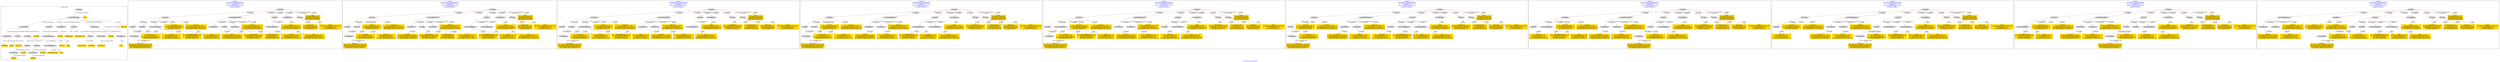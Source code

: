 digraph n0 {
fontcolor="blue"
remincross="true"
label="s23-s-national-portrait-gallery.json"
subgraph cluster_0 {
label="1-correct model"
n2[style="filled",color="white",fillcolor="lightgray",label="E12_Production1"];
n3[style="filled",color="white",fillcolor="lightgray",label="E21_Person1"];
n4[style="filled",color="white",fillcolor="lightgray",label="E52_Time-Span3"];
n5[style="filled",color="white",fillcolor="lightgray",label="E55_Type2"];
n6[style="filled",color="white",fillcolor="lightgray",label="E67_Birth1"];
n7[style="filled",color="white",fillcolor="lightgray",label="E69_Death1"];
n8[style="filled",color="white",fillcolor="lightgray",label="E82_Actor_Appellation1"];
n9[style="filled",color="white",fillcolor="lightgray",label="E21_Person2"];
n10[style="filled",color="white",fillcolor="lightgray",label="E82_Actor_Appellation2"];
n11[style="filled",color="white",fillcolor="lightgray",label="E22_Man-Made_Object1"];
n12[style="filled",color="white",fillcolor="lightgray",label="E54_Dimension1"];
n13[style="filled",color="white",fillcolor="lightgray",label="E55_Type3"];
n14[style="filled",color="white",fillcolor="lightgray",label="E8_Acquisition1"];
n15[style="filled",color="white",fillcolor="lightgray",label="E38_Image1"];
n16[style="filled",color="white",fillcolor="lightgray",label="E55_Type1"];
n17[style="filled",color="white",fillcolor="lightgray",label="E52_Time-Span1"];
n18[style="filled",color="white",fillcolor="lightgray",label="E52_Time-Span2"];
n19[style="filled",color="white",fillcolor="lightgray",label="E40_Legal_Body1"];
n20[style="filled",color="white",fillcolor="lightgray",label="E52_Time-Span4"];
n21[shape="plaintext",style="filled",fillcolor="gold",label="Object_URI"];
n22[shape="plaintext",style="filled",fillcolor="gold",label="Artist_URI"];
n23[shape="plaintext",style="filled",fillcolor="gold",label="Death_URI"];
n24[shape="plaintext",style="filled",fillcolor="gold",label="Classification_URI"];
n25[shape="plaintext",style="filled",fillcolor="gold",label="Subclassification"];
n26[shape="plaintext",style="filled",fillcolor="gold",label="values"];
n27[shape="plaintext",style="filled",fillcolor="gold",label="Artist_Appellation_URI"];
n28[shape="plaintext",style="filled",fillcolor="gold",label="Birth_URI"];
n29[shape="plaintext",style="filled",fillcolor="gold",label="Medium"];
n30[shape="plaintext",style="filled",fillcolor="gold",label="DateOfWork"];
n31[shape="plaintext",style="filled",fillcolor="gold",label="CreditLine"];
n32[shape="plaintext",style="filled",fillcolor="gold",label="Owner"];
n33[shape="plaintext",style="filled",fillcolor="gold",label="Dimension"];
n34[shape="plaintext",style="filled",fillcolor="gold",label="BornDate"];
n35[shape="plaintext",style="filled",fillcolor="gold",label="Artist"];
n36[shape="plaintext",style="filled",fillcolor="gold",label="Description"];
n37[shape="plaintext",style="filled",fillcolor="gold",label="Medium_URI"];
n38[shape="plaintext",style="filled",fillcolor="gold",label="Image"];
n39[shape="plaintext",style="filled",fillcolor="gold",label="AquisitionDate"];
n40[shape="plaintext",style="filled",fillcolor="gold",label="Subclassification_URI"];
n41[shape="plaintext",style="filled",fillcolor="gold",label="deathDate"];
n42[shape="plaintext",style="filled",fillcolor="gold",label="Classification"];
}
subgraph cluster_1 {
label="candidate 0\nlink coherence:0.03333333333333333\nnode coherence:0.06666666666666667\nconfidence:1.0\nmapping score:0.39477124183006534\ncost:1910.664305\n-precision:0.54-recall:0.37"
n44[style="filled",color="white",fillcolor="lightgray",label="E21_Person1"];
n45[style="filled",color="white",fillcolor="lightgray",label="E67_Birth1"];
n46[style="filled",color="white",fillcolor="lightgray",label="E69_Death1"];
n47[style="filled",color="white",fillcolor="lightgray",label="E82_Actor_Appellation1"];
n48[style="filled",color="white",fillcolor="lightgray",label="E22_Man-Made_Object1"];
n49[style="filled",color="white",fillcolor="lightgray",label="E54_Dimension1"];
n50[style="filled",color="white",fillcolor="lightgray",label="E55_Type1"];
n51[style="filled",color="white",fillcolor="lightgray",label="E8_Acquisition1"];
n52[style="filled",color="white",fillcolor="lightgray",label="E38_Image1"];
n53[style="filled",color="white",fillcolor="lightgray",label="E39_Actor1"];
n54[style="filled",color="white",fillcolor="lightgray",label="E40_Legal_Body1"];
n55[style="filled",color="white",fillcolor="lightgray",label="E52_Time-Span1"];
n56[style="filled",color="white",fillcolor="lightgray",label="E55_Type2"];
n57[style="filled",color="white",fillcolor="lightgray",label="E82_Actor_Appellation2"];
n58[shape="plaintext",style="filled",fillcolor="gold",label="Subclassification\n[E22_Man-Made_Object,classLink,0.417]\n[E8_Acquisition,P3_has_note,0.236]\n[E30_Right,P3_has_note,0.19]\n[E38_Image,classLink,0.157]"];
n59[shape="plaintext",style="filled",fillcolor="gold",label="Owner\n[E40_Legal_Body,label,0.462]\n[E8_Acquisition,P3_has_note,0.386]\n[E22_Man-Made_Object,P3_has_note,0.08]\n[E21_Person,P3_has_note,0.072]"];
n60[shape="plaintext",style="filled",fillcolor="gold",label="Artist_Appellation_URI\n[E82_Actor_Appellation,classLink,0.668]\n[E21_Person,classLink,0.24]\n[E67_Birth,classLink,0.047]\n[E69_Death,classLink,0.046]"];
n61[shape="plaintext",style="filled",fillcolor="gold",label="Classification_URI\n[E55_Type,classLink,0.593]\n[E55_Type,label,0.197]\n[E74_Group,classLink,0.108]\n[E57_Material,classLink,0.102]"];
n62[shape="plaintext",style="filled",fillcolor="gold",label="DateOfWork\n[E52_Time-Span,P82_at_some_time_within,0.443]\n[E52_Time-Span,P82a_begin_of_the_begin,0.312]\n[E52_Time-Span,P82b_end_of_the_end,0.172]\n[E33_Linguistic_Object,P3_has_note,0.073]"];
n63[shape="plaintext",style="filled",fillcolor="gold",label="values\n[E82_Actor_Appellation,label,0.494]\n[E35_Title,label,0.209]\n[E21_Person,P3_has_note,0.157]\n[E8_Acquisition,P3_has_note,0.14]"];
n64[shape="plaintext",style="filled",fillcolor="gold",label="Medium_URI\n[E55_Type,classLink,0.417]\n[E57_Material,classLink,0.414]\n[E74_Group,classLink,0.144]\n[E55_Type,label,0.025]"];
n65[shape="plaintext",style="filled",fillcolor="gold",label="Medium\n[E29_Design_or_Procedure,P3_has_note,0.331]\n[E57_Material,label,0.295]\n[E55_Type,label,0.277]\n[E57_Material,classLink,0.097]"];
n66[shape="plaintext",style="filled",fillcolor="gold",label="CreditLine\n[E8_Acquisition,P3_has_note,0.505]\n[E40_Legal_Body,label,0.248]\n[E30_Right,P3_has_note,0.132]\n[E22_Man-Made_Object,P3_has_note,0.116]"];
n67[shape="plaintext",style="filled",fillcolor="gold",label="Image\n[E38_Image,classLink,0.764]\n[E53_Place,classLink,0.096]\n[E8_Acquisition,classLink,0.08]\n[E78_Collection,classLink,0.06]"];
n68[shape="plaintext",style="filled",fillcolor="gold",label="Object_URI\n[E22_Man-Made_Object,classLink,0.736]\n[E8_Acquisition,classLink,0.234]\n[E22_Man-Made_Object,P3_has_note,0.017]\n[E73_Information_Object,P3_has_note,0.013]"];
n69[shape="plaintext",style="filled",fillcolor="gold",label="Artist\n[E82_Actor_Appellation,label,0.675]\n[E8_Acquisition,P3_has_note,0.118]\n[E22_Man-Made_Object,P3_has_note,0.104]\n[E73_Information_Object,P3_has_note,0.103]"];
n70[shape="plaintext",style="filled",fillcolor="gold",label="Artist_URI\n[E21_Person,classLink,0.289]\n[E82_Actor_Appellation,classLink,0.255]\n[E67_Birth,classLink,0.228]\n[E69_Death,classLink,0.227]"];
n71[shape="plaintext",style="filled",fillcolor="gold",label="Birth_URI\n[E67_Birth,classLink,0.576]\n[E21_Person,classLink,0.156]\n[E82_Actor_Appellation,classLink,0.139]\n[E69_Death,classLink,0.129]"];
n72[shape="plaintext",style="filled",fillcolor="gold",label="Description\n[E21_Person,P3_has_note,0.329]\n[E73_Information_Object,P3_has_note,0.231]\n[E22_Man-Made_Object,P3_has_note,0.22]\n[E33_Linguistic_Object,P3_has_note,0.219]"];
n73[shape="plaintext",style="filled",fillcolor="gold",label="Dimension\n[E54_Dimension,P3_has_note,0.806]\n[E22_Man-Made_Object,P3_has_note,0.069]\n[E34_Inscription,P3_has_note,0.065]\n[E73_Information_Object,P3_has_note,0.06]"];
n74[shape="plaintext",style="filled",fillcolor="gold",label="Death_URI\n[E69_Death,classLink,0.552]\n[E67_Birth,classLink,0.157]\n[E21_Person,classLink,0.155]\n[E82_Actor_Appellation,classLink,0.136]"];
}
subgraph cluster_2 {
label="candidate 1\nlink coherence:0.03333333333333333\nnode coherence:0.06666666666666667\nconfidence:1.0\nmapping score:0.39477124183006534\ncost:1910.664619\n-precision:0.46-recall:0.32"
n76[style="filled",color="white",fillcolor="lightgray",label="E21_Person1"];
n77[style="filled",color="white",fillcolor="lightgray",label="E67_Birth1"];
n78[style="filled",color="white",fillcolor="lightgray",label="E69_Death1"];
n79[style="filled",color="white",fillcolor="lightgray",label="E22_Man-Made_Object1"];
n80[style="filled",color="white",fillcolor="lightgray",label="E54_Dimension1"];
n81[style="filled",color="white",fillcolor="lightgray",label="E55_Type1"];
n82[style="filled",color="white",fillcolor="lightgray",label="E8_Acquisition1"];
n83[style="filled",color="white",fillcolor="lightgray",label="E38_Image1"];
n84[style="filled",color="white",fillcolor="lightgray",label="E39_Actor1"];
n85[style="filled",color="white",fillcolor="lightgray",label="E40_Legal_Body1"];
n86[style="filled",color="white",fillcolor="lightgray",label="E82_Actor_Appellation1"];
n87[style="filled",color="white",fillcolor="lightgray",label="E52_Time-Span1"];
n88[style="filled",color="white",fillcolor="lightgray",label="E55_Type2"];
n89[style="filled",color="white",fillcolor="lightgray",label="E82_Actor_Appellation2"];
n90[shape="plaintext",style="filled",fillcolor="gold",label="Subclassification\n[E22_Man-Made_Object,classLink,0.417]\n[E8_Acquisition,P3_has_note,0.236]\n[E30_Right,P3_has_note,0.19]\n[E38_Image,classLink,0.157]"];
n91[shape="plaintext",style="filled",fillcolor="gold",label="Owner\n[E40_Legal_Body,label,0.462]\n[E8_Acquisition,P3_has_note,0.386]\n[E22_Man-Made_Object,P3_has_note,0.08]\n[E21_Person,P3_has_note,0.072]"];
n92[shape="plaintext",style="filled",fillcolor="gold",label="Artist_Appellation_URI\n[E82_Actor_Appellation,classLink,0.668]\n[E21_Person,classLink,0.24]\n[E67_Birth,classLink,0.047]\n[E69_Death,classLink,0.046]"];
n93[shape="plaintext",style="filled",fillcolor="gold",label="Classification_URI\n[E55_Type,classLink,0.593]\n[E55_Type,label,0.197]\n[E74_Group,classLink,0.108]\n[E57_Material,classLink,0.102]"];
n94[shape="plaintext",style="filled",fillcolor="gold",label="DateOfWork\n[E52_Time-Span,P82_at_some_time_within,0.443]\n[E52_Time-Span,P82a_begin_of_the_begin,0.312]\n[E52_Time-Span,P82b_end_of_the_end,0.172]\n[E33_Linguistic_Object,P3_has_note,0.073]"];
n95[shape="plaintext",style="filled",fillcolor="gold",label="values\n[E82_Actor_Appellation,label,0.494]\n[E35_Title,label,0.209]\n[E21_Person,P3_has_note,0.157]\n[E8_Acquisition,P3_has_note,0.14]"];
n96[shape="plaintext",style="filled",fillcolor="gold",label="Medium_URI\n[E55_Type,classLink,0.417]\n[E57_Material,classLink,0.414]\n[E74_Group,classLink,0.144]\n[E55_Type,label,0.025]"];
n97[shape="plaintext",style="filled",fillcolor="gold",label="Medium\n[E29_Design_or_Procedure,P3_has_note,0.331]\n[E57_Material,label,0.295]\n[E55_Type,label,0.277]\n[E57_Material,classLink,0.097]"];
n98[shape="plaintext",style="filled",fillcolor="gold",label="CreditLine\n[E8_Acquisition,P3_has_note,0.505]\n[E40_Legal_Body,label,0.248]\n[E30_Right,P3_has_note,0.132]\n[E22_Man-Made_Object,P3_has_note,0.116]"];
n99[shape="plaintext",style="filled",fillcolor="gold",label="Image\n[E38_Image,classLink,0.764]\n[E53_Place,classLink,0.096]\n[E8_Acquisition,classLink,0.08]\n[E78_Collection,classLink,0.06]"];
n100[shape="plaintext",style="filled",fillcolor="gold",label="Object_URI\n[E22_Man-Made_Object,classLink,0.736]\n[E8_Acquisition,classLink,0.234]\n[E22_Man-Made_Object,P3_has_note,0.017]\n[E73_Information_Object,P3_has_note,0.013]"];
n101[shape="plaintext",style="filled",fillcolor="gold",label="Artist\n[E82_Actor_Appellation,label,0.675]\n[E8_Acquisition,P3_has_note,0.118]\n[E22_Man-Made_Object,P3_has_note,0.104]\n[E73_Information_Object,P3_has_note,0.103]"];
n102[shape="plaintext",style="filled",fillcolor="gold",label="Artist_URI\n[E21_Person,classLink,0.289]\n[E82_Actor_Appellation,classLink,0.255]\n[E67_Birth,classLink,0.228]\n[E69_Death,classLink,0.227]"];
n103[shape="plaintext",style="filled",fillcolor="gold",label="Birth_URI\n[E67_Birth,classLink,0.576]\n[E21_Person,classLink,0.156]\n[E82_Actor_Appellation,classLink,0.139]\n[E69_Death,classLink,0.129]"];
n104[shape="plaintext",style="filled",fillcolor="gold",label="Description\n[E21_Person,P3_has_note,0.329]\n[E73_Information_Object,P3_has_note,0.231]\n[E22_Man-Made_Object,P3_has_note,0.22]\n[E33_Linguistic_Object,P3_has_note,0.219]"];
n105[shape="plaintext",style="filled",fillcolor="gold",label="Dimension\n[E54_Dimension,P3_has_note,0.806]\n[E22_Man-Made_Object,P3_has_note,0.069]\n[E34_Inscription,P3_has_note,0.065]\n[E73_Information_Object,P3_has_note,0.06]"];
n106[shape="plaintext",style="filled",fillcolor="gold",label="Death_URI\n[E69_Death,classLink,0.552]\n[E67_Birth,classLink,0.157]\n[E21_Person,classLink,0.155]\n[E82_Actor_Appellation,classLink,0.136]"];
}
subgraph cluster_3 {
label="candidate 2\nlink coherence:0.03333333333333333\nnode coherence:0.06666666666666667\nconfidence:1.0\nmapping score:0.39477124183006534\ncost:1910.842524\n-precision:0.46-recall:0.32"
n108[style="filled",color="white",fillcolor="lightgray",label="E21_Person1"];
n109[style="filled",color="white",fillcolor="lightgray",label="E67_Birth1"];
n110[style="filled",color="white",fillcolor="lightgray",label="E69_Death1"];
n111[style="filled",color="white",fillcolor="lightgray",label="E82_Actor_Appellation1"];
n112[style="filled",color="white",fillcolor="lightgray",label="E22_Man-Made_Object1"];
n113[style="filled",color="white",fillcolor="lightgray",label="E54_Dimension1"];
n114[style="filled",color="white",fillcolor="lightgray",label="E8_Acquisition1"];
n115[style="filled",color="white",fillcolor="lightgray",label="E38_Image1"];
n116[style="filled",color="white",fillcolor="lightgray",label="E39_Actor1"];
n117[style="filled",color="white",fillcolor="lightgray",label="E40_Legal_Body1"];
n118[style="filled",color="white",fillcolor="lightgray",label="E55_Type1"];
n119[style="filled",color="white",fillcolor="lightgray",label="E52_Time-Span1"];
n120[style="filled",color="white",fillcolor="lightgray",label="E55_Type2"];
n121[style="filled",color="white",fillcolor="lightgray",label="E82_Actor_Appellation2"];
n122[shape="plaintext",style="filled",fillcolor="gold",label="Subclassification\n[E22_Man-Made_Object,classLink,0.417]\n[E8_Acquisition,P3_has_note,0.236]\n[E30_Right,P3_has_note,0.19]\n[E38_Image,classLink,0.157]"];
n123[shape="plaintext",style="filled",fillcolor="gold",label="Owner\n[E40_Legal_Body,label,0.462]\n[E8_Acquisition,P3_has_note,0.386]\n[E22_Man-Made_Object,P3_has_note,0.08]\n[E21_Person,P3_has_note,0.072]"];
n124[shape="plaintext",style="filled",fillcolor="gold",label="Artist_Appellation_URI\n[E82_Actor_Appellation,classLink,0.668]\n[E21_Person,classLink,0.24]\n[E67_Birth,classLink,0.047]\n[E69_Death,classLink,0.046]"];
n125[shape="plaintext",style="filled",fillcolor="gold",label="Classification_URI\n[E55_Type,classLink,0.593]\n[E55_Type,label,0.197]\n[E74_Group,classLink,0.108]\n[E57_Material,classLink,0.102]"];
n126[shape="plaintext",style="filled",fillcolor="gold",label="DateOfWork\n[E52_Time-Span,P82_at_some_time_within,0.443]\n[E52_Time-Span,P82a_begin_of_the_begin,0.312]\n[E52_Time-Span,P82b_end_of_the_end,0.172]\n[E33_Linguistic_Object,P3_has_note,0.073]"];
n127[shape="plaintext",style="filled",fillcolor="gold",label="values\n[E82_Actor_Appellation,label,0.494]\n[E35_Title,label,0.209]\n[E21_Person,P3_has_note,0.157]\n[E8_Acquisition,P3_has_note,0.14]"];
n128[shape="plaintext",style="filled",fillcolor="gold",label="Medium_URI\n[E55_Type,classLink,0.417]\n[E57_Material,classLink,0.414]\n[E74_Group,classLink,0.144]\n[E55_Type,label,0.025]"];
n129[shape="plaintext",style="filled",fillcolor="gold",label="Medium\n[E29_Design_or_Procedure,P3_has_note,0.331]\n[E57_Material,label,0.295]\n[E55_Type,label,0.277]\n[E57_Material,classLink,0.097]"];
n130[shape="plaintext",style="filled",fillcolor="gold",label="CreditLine\n[E8_Acquisition,P3_has_note,0.505]\n[E40_Legal_Body,label,0.248]\n[E30_Right,P3_has_note,0.132]\n[E22_Man-Made_Object,P3_has_note,0.116]"];
n131[shape="plaintext",style="filled",fillcolor="gold",label="Image\n[E38_Image,classLink,0.764]\n[E53_Place,classLink,0.096]\n[E8_Acquisition,classLink,0.08]\n[E78_Collection,classLink,0.06]"];
n132[shape="plaintext",style="filled",fillcolor="gold",label="Object_URI\n[E22_Man-Made_Object,classLink,0.736]\n[E8_Acquisition,classLink,0.234]\n[E22_Man-Made_Object,P3_has_note,0.017]\n[E73_Information_Object,P3_has_note,0.013]"];
n133[shape="plaintext",style="filled",fillcolor="gold",label="Artist\n[E82_Actor_Appellation,label,0.675]\n[E8_Acquisition,P3_has_note,0.118]\n[E22_Man-Made_Object,P3_has_note,0.104]\n[E73_Information_Object,P3_has_note,0.103]"];
n134[shape="plaintext",style="filled",fillcolor="gold",label="Artist_URI\n[E21_Person,classLink,0.289]\n[E82_Actor_Appellation,classLink,0.255]\n[E67_Birth,classLink,0.228]\n[E69_Death,classLink,0.227]"];
n135[shape="plaintext",style="filled",fillcolor="gold",label="Birth_URI\n[E67_Birth,classLink,0.576]\n[E21_Person,classLink,0.156]\n[E82_Actor_Appellation,classLink,0.139]\n[E69_Death,classLink,0.129]"];
n136[shape="plaintext",style="filled",fillcolor="gold",label="Description\n[E21_Person,P3_has_note,0.329]\n[E73_Information_Object,P3_has_note,0.231]\n[E22_Man-Made_Object,P3_has_note,0.22]\n[E33_Linguistic_Object,P3_has_note,0.219]"];
n137[shape="plaintext",style="filled",fillcolor="gold",label="Dimension\n[E54_Dimension,P3_has_note,0.806]\n[E22_Man-Made_Object,P3_has_note,0.069]\n[E34_Inscription,P3_has_note,0.065]\n[E73_Information_Object,P3_has_note,0.06]"];
n138[shape="plaintext",style="filled",fillcolor="gold",label="Death_URI\n[E69_Death,classLink,0.552]\n[E67_Birth,classLink,0.157]\n[E21_Person,classLink,0.155]\n[E82_Actor_Appellation,classLink,0.136]"];
}
subgraph cluster_4 {
label="candidate 3\nlink coherence:0.03333333333333333\nnode coherence:0.06666666666666667\nconfidence:1.0\nmapping score:0.39477124183006534\ncost:1910.842838\n-precision:0.38-recall:0.26"
n140[style="filled",color="white",fillcolor="lightgray",label="E21_Person1"];
n141[style="filled",color="white",fillcolor="lightgray",label="E67_Birth1"];
n142[style="filled",color="white",fillcolor="lightgray",label="E69_Death1"];
n143[style="filled",color="white",fillcolor="lightgray",label="E22_Man-Made_Object1"];
n144[style="filled",color="white",fillcolor="lightgray",label="E54_Dimension1"];
n145[style="filled",color="white",fillcolor="lightgray",label="E8_Acquisition1"];
n146[style="filled",color="white",fillcolor="lightgray",label="E38_Image1"];
n147[style="filled",color="white",fillcolor="lightgray",label="E39_Actor1"];
n148[style="filled",color="white",fillcolor="lightgray",label="E40_Legal_Body1"];
n149[style="filled",color="white",fillcolor="lightgray",label="E55_Type1"];
n150[style="filled",color="white",fillcolor="lightgray",label="E82_Actor_Appellation1"];
n151[style="filled",color="white",fillcolor="lightgray",label="E52_Time-Span1"];
n152[style="filled",color="white",fillcolor="lightgray",label="E55_Type2"];
n153[style="filled",color="white",fillcolor="lightgray",label="E82_Actor_Appellation2"];
n154[shape="plaintext",style="filled",fillcolor="gold",label="Subclassification\n[E22_Man-Made_Object,classLink,0.417]\n[E8_Acquisition,P3_has_note,0.236]\n[E30_Right,P3_has_note,0.19]\n[E38_Image,classLink,0.157]"];
n155[shape="plaintext",style="filled",fillcolor="gold",label="Owner\n[E40_Legal_Body,label,0.462]\n[E8_Acquisition,P3_has_note,0.386]\n[E22_Man-Made_Object,P3_has_note,0.08]\n[E21_Person,P3_has_note,0.072]"];
n156[shape="plaintext",style="filled",fillcolor="gold",label="Artist_Appellation_URI\n[E82_Actor_Appellation,classLink,0.668]\n[E21_Person,classLink,0.24]\n[E67_Birth,classLink,0.047]\n[E69_Death,classLink,0.046]"];
n157[shape="plaintext",style="filled",fillcolor="gold",label="Classification_URI\n[E55_Type,classLink,0.593]\n[E55_Type,label,0.197]\n[E74_Group,classLink,0.108]\n[E57_Material,classLink,0.102]"];
n158[shape="plaintext",style="filled",fillcolor="gold",label="DateOfWork\n[E52_Time-Span,P82_at_some_time_within,0.443]\n[E52_Time-Span,P82a_begin_of_the_begin,0.312]\n[E52_Time-Span,P82b_end_of_the_end,0.172]\n[E33_Linguistic_Object,P3_has_note,0.073]"];
n159[shape="plaintext",style="filled",fillcolor="gold",label="values\n[E82_Actor_Appellation,label,0.494]\n[E35_Title,label,0.209]\n[E21_Person,P3_has_note,0.157]\n[E8_Acquisition,P3_has_note,0.14]"];
n160[shape="plaintext",style="filled",fillcolor="gold",label="Medium_URI\n[E55_Type,classLink,0.417]\n[E57_Material,classLink,0.414]\n[E74_Group,classLink,0.144]\n[E55_Type,label,0.025]"];
n161[shape="plaintext",style="filled",fillcolor="gold",label="Medium\n[E29_Design_or_Procedure,P3_has_note,0.331]\n[E57_Material,label,0.295]\n[E55_Type,label,0.277]\n[E57_Material,classLink,0.097]"];
n162[shape="plaintext",style="filled",fillcolor="gold",label="CreditLine\n[E8_Acquisition,P3_has_note,0.505]\n[E40_Legal_Body,label,0.248]\n[E30_Right,P3_has_note,0.132]\n[E22_Man-Made_Object,P3_has_note,0.116]"];
n163[shape="plaintext",style="filled",fillcolor="gold",label="Image\n[E38_Image,classLink,0.764]\n[E53_Place,classLink,0.096]\n[E8_Acquisition,classLink,0.08]\n[E78_Collection,classLink,0.06]"];
n164[shape="plaintext",style="filled",fillcolor="gold",label="Object_URI\n[E22_Man-Made_Object,classLink,0.736]\n[E8_Acquisition,classLink,0.234]\n[E22_Man-Made_Object,P3_has_note,0.017]\n[E73_Information_Object,P3_has_note,0.013]"];
n165[shape="plaintext",style="filled",fillcolor="gold",label="Artist\n[E82_Actor_Appellation,label,0.675]\n[E8_Acquisition,P3_has_note,0.118]\n[E22_Man-Made_Object,P3_has_note,0.104]\n[E73_Information_Object,P3_has_note,0.103]"];
n166[shape="plaintext",style="filled",fillcolor="gold",label="Artist_URI\n[E21_Person,classLink,0.289]\n[E82_Actor_Appellation,classLink,0.255]\n[E67_Birth,classLink,0.228]\n[E69_Death,classLink,0.227]"];
n167[shape="plaintext",style="filled",fillcolor="gold",label="Birth_URI\n[E67_Birth,classLink,0.576]\n[E21_Person,classLink,0.156]\n[E82_Actor_Appellation,classLink,0.139]\n[E69_Death,classLink,0.129]"];
n168[shape="plaintext",style="filled",fillcolor="gold",label="Description\n[E21_Person,P3_has_note,0.329]\n[E73_Information_Object,P3_has_note,0.231]\n[E22_Man-Made_Object,P3_has_note,0.22]\n[E33_Linguistic_Object,P3_has_note,0.219]"];
n169[shape="plaintext",style="filled",fillcolor="gold",label="Dimension\n[E54_Dimension,P3_has_note,0.806]\n[E22_Man-Made_Object,P3_has_note,0.069]\n[E34_Inscription,P3_has_note,0.065]\n[E73_Information_Object,P3_has_note,0.06]"];
n170[shape="plaintext",style="filled",fillcolor="gold",label="Death_URI\n[E69_Death,classLink,0.552]\n[E67_Birth,classLink,0.157]\n[E21_Person,classLink,0.155]\n[E82_Actor_Appellation,classLink,0.136]"];
}
subgraph cluster_5 {
label="candidate 4\nlink coherence:0.03333333333333333\nnode coherence:0.06666666666666667\nconfidence:1.0\nmapping score:0.39477124183006534\ncost:1910.84292\n-precision:0.38-recall:0.26"
n172[style="filled",color="white",fillcolor="lightgray",label="E21_Person1"];
n173[style="filled",color="white",fillcolor="lightgray",label="E67_Birth1"];
n174[style="filled",color="white",fillcolor="lightgray",label="E82_Actor_Appellation1"];
n175[style="filled",color="white",fillcolor="lightgray",label="E22_Man-Made_Object1"];
n176[style="filled",color="white",fillcolor="lightgray",label="E54_Dimension1"];
n177[style="filled",color="white",fillcolor="lightgray",label="E8_Acquisition1"];
n178[style="filled",color="white",fillcolor="lightgray",label="E38_Image1"];
n179[style="filled",color="white",fillcolor="lightgray",label="E39_Actor1"];
n180[style="filled",color="white",fillcolor="lightgray",label="E40_Legal_Body1"];
n181[style="filled",color="white",fillcolor="lightgray",label="E55_Type1"];
n182[style="filled",color="white",fillcolor="lightgray",label="E69_Death1"];
n183[style="filled",color="white",fillcolor="lightgray",label="E52_Time-Span1"];
n184[style="filled",color="white",fillcolor="lightgray",label="E55_Type2"];
n185[style="filled",color="white",fillcolor="lightgray",label="E82_Actor_Appellation2"];
n186[shape="plaintext",style="filled",fillcolor="gold",label="Subclassification\n[E22_Man-Made_Object,classLink,0.417]\n[E8_Acquisition,P3_has_note,0.236]\n[E30_Right,P3_has_note,0.19]\n[E38_Image,classLink,0.157]"];
n187[shape="plaintext",style="filled",fillcolor="gold",label="Owner\n[E40_Legal_Body,label,0.462]\n[E8_Acquisition,P3_has_note,0.386]\n[E22_Man-Made_Object,P3_has_note,0.08]\n[E21_Person,P3_has_note,0.072]"];
n188[shape="plaintext",style="filled",fillcolor="gold",label="Artist_Appellation_URI\n[E82_Actor_Appellation,classLink,0.668]\n[E21_Person,classLink,0.24]\n[E67_Birth,classLink,0.047]\n[E69_Death,classLink,0.046]"];
n189[shape="plaintext",style="filled",fillcolor="gold",label="Classification_URI\n[E55_Type,classLink,0.593]\n[E55_Type,label,0.197]\n[E74_Group,classLink,0.108]\n[E57_Material,classLink,0.102]"];
n190[shape="plaintext",style="filled",fillcolor="gold",label="DateOfWork\n[E52_Time-Span,P82_at_some_time_within,0.443]\n[E52_Time-Span,P82a_begin_of_the_begin,0.312]\n[E52_Time-Span,P82b_end_of_the_end,0.172]\n[E33_Linguistic_Object,P3_has_note,0.073]"];
n191[shape="plaintext",style="filled",fillcolor="gold",label="values\n[E82_Actor_Appellation,label,0.494]\n[E35_Title,label,0.209]\n[E21_Person,P3_has_note,0.157]\n[E8_Acquisition,P3_has_note,0.14]"];
n192[shape="plaintext",style="filled",fillcolor="gold",label="Medium_URI\n[E55_Type,classLink,0.417]\n[E57_Material,classLink,0.414]\n[E74_Group,classLink,0.144]\n[E55_Type,label,0.025]"];
n193[shape="plaintext",style="filled",fillcolor="gold",label="Medium\n[E29_Design_or_Procedure,P3_has_note,0.331]\n[E57_Material,label,0.295]\n[E55_Type,label,0.277]\n[E57_Material,classLink,0.097]"];
n194[shape="plaintext",style="filled",fillcolor="gold",label="CreditLine\n[E8_Acquisition,P3_has_note,0.505]\n[E40_Legal_Body,label,0.248]\n[E30_Right,P3_has_note,0.132]\n[E22_Man-Made_Object,P3_has_note,0.116]"];
n195[shape="plaintext",style="filled",fillcolor="gold",label="Image\n[E38_Image,classLink,0.764]\n[E53_Place,classLink,0.096]\n[E8_Acquisition,classLink,0.08]\n[E78_Collection,classLink,0.06]"];
n196[shape="plaintext",style="filled",fillcolor="gold",label="Object_URI\n[E22_Man-Made_Object,classLink,0.736]\n[E8_Acquisition,classLink,0.234]\n[E22_Man-Made_Object,P3_has_note,0.017]\n[E73_Information_Object,P3_has_note,0.013]"];
n197[shape="plaintext",style="filled",fillcolor="gold",label="Artist\n[E82_Actor_Appellation,label,0.675]\n[E8_Acquisition,P3_has_note,0.118]\n[E22_Man-Made_Object,P3_has_note,0.104]\n[E73_Information_Object,P3_has_note,0.103]"];
n198[shape="plaintext",style="filled",fillcolor="gold",label="Artist_URI\n[E21_Person,classLink,0.289]\n[E82_Actor_Appellation,classLink,0.255]\n[E67_Birth,classLink,0.228]\n[E69_Death,classLink,0.227]"];
n199[shape="plaintext",style="filled",fillcolor="gold",label="Birth_URI\n[E67_Birth,classLink,0.576]\n[E21_Person,classLink,0.156]\n[E82_Actor_Appellation,classLink,0.139]\n[E69_Death,classLink,0.129]"];
n200[shape="plaintext",style="filled",fillcolor="gold",label="Description\n[E21_Person,P3_has_note,0.329]\n[E73_Information_Object,P3_has_note,0.231]\n[E22_Man-Made_Object,P3_has_note,0.22]\n[E33_Linguistic_Object,P3_has_note,0.219]"];
n201[shape="plaintext",style="filled",fillcolor="gold",label="Dimension\n[E54_Dimension,P3_has_note,0.806]\n[E22_Man-Made_Object,P3_has_note,0.069]\n[E34_Inscription,P3_has_note,0.065]\n[E73_Information_Object,P3_has_note,0.06]"];
n202[shape="plaintext",style="filled",fillcolor="gold",label="Death_URI\n[E69_Death,classLink,0.552]\n[E67_Birth,classLink,0.157]\n[E21_Person,classLink,0.155]\n[E82_Actor_Appellation,classLink,0.136]"];
}
subgraph cluster_6 {
label="candidate 5\nlink coherence:0.03333333333333333\nnode coherence:0.06666666666666667\nconfidence:1.0\nmapping score:0.39477124183006534\ncost:1910.843234\n-precision:0.31-recall:0.21"
n204[style="filled",color="white",fillcolor="lightgray",label="E21_Person1"];
n205[style="filled",color="white",fillcolor="lightgray",label="E67_Birth1"];
n206[style="filled",color="white",fillcolor="lightgray",label="E22_Man-Made_Object1"];
n207[style="filled",color="white",fillcolor="lightgray",label="E54_Dimension1"];
n208[style="filled",color="white",fillcolor="lightgray",label="E8_Acquisition1"];
n209[style="filled",color="white",fillcolor="lightgray",label="E38_Image1"];
n210[style="filled",color="white",fillcolor="lightgray",label="E39_Actor1"];
n211[style="filled",color="white",fillcolor="lightgray",label="E40_Legal_Body1"];
n212[style="filled",color="white",fillcolor="lightgray",label="E55_Type1"];
n213[style="filled",color="white",fillcolor="lightgray",label="E69_Death1"];
n214[style="filled",color="white",fillcolor="lightgray",label="E82_Actor_Appellation1"];
n215[style="filled",color="white",fillcolor="lightgray",label="E52_Time-Span1"];
n216[style="filled",color="white",fillcolor="lightgray",label="E55_Type2"];
n217[style="filled",color="white",fillcolor="lightgray",label="E82_Actor_Appellation2"];
n218[shape="plaintext",style="filled",fillcolor="gold",label="Subclassification\n[E22_Man-Made_Object,classLink,0.417]\n[E8_Acquisition,P3_has_note,0.236]\n[E30_Right,P3_has_note,0.19]\n[E38_Image,classLink,0.157]"];
n219[shape="plaintext",style="filled",fillcolor="gold",label="Owner\n[E40_Legal_Body,label,0.462]\n[E8_Acquisition,P3_has_note,0.386]\n[E22_Man-Made_Object,P3_has_note,0.08]\n[E21_Person,P3_has_note,0.072]"];
n220[shape="plaintext",style="filled",fillcolor="gold",label="Artist_Appellation_URI\n[E82_Actor_Appellation,classLink,0.668]\n[E21_Person,classLink,0.24]\n[E67_Birth,classLink,0.047]\n[E69_Death,classLink,0.046]"];
n221[shape="plaintext",style="filled",fillcolor="gold",label="Classification_URI\n[E55_Type,classLink,0.593]\n[E55_Type,label,0.197]\n[E74_Group,classLink,0.108]\n[E57_Material,classLink,0.102]"];
n222[shape="plaintext",style="filled",fillcolor="gold",label="DateOfWork\n[E52_Time-Span,P82_at_some_time_within,0.443]\n[E52_Time-Span,P82a_begin_of_the_begin,0.312]\n[E52_Time-Span,P82b_end_of_the_end,0.172]\n[E33_Linguistic_Object,P3_has_note,0.073]"];
n223[shape="plaintext",style="filled",fillcolor="gold",label="values\n[E82_Actor_Appellation,label,0.494]\n[E35_Title,label,0.209]\n[E21_Person,P3_has_note,0.157]\n[E8_Acquisition,P3_has_note,0.14]"];
n224[shape="plaintext",style="filled",fillcolor="gold",label="Medium_URI\n[E55_Type,classLink,0.417]\n[E57_Material,classLink,0.414]\n[E74_Group,classLink,0.144]\n[E55_Type,label,0.025]"];
n225[shape="plaintext",style="filled",fillcolor="gold",label="Medium\n[E29_Design_or_Procedure,P3_has_note,0.331]\n[E57_Material,label,0.295]\n[E55_Type,label,0.277]\n[E57_Material,classLink,0.097]"];
n226[shape="plaintext",style="filled",fillcolor="gold",label="CreditLine\n[E8_Acquisition,P3_has_note,0.505]\n[E40_Legal_Body,label,0.248]\n[E30_Right,P3_has_note,0.132]\n[E22_Man-Made_Object,P3_has_note,0.116]"];
n227[shape="plaintext",style="filled",fillcolor="gold",label="Image\n[E38_Image,classLink,0.764]\n[E53_Place,classLink,0.096]\n[E8_Acquisition,classLink,0.08]\n[E78_Collection,classLink,0.06]"];
n228[shape="plaintext",style="filled",fillcolor="gold",label="Object_URI\n[E22_Man-Made_Object,classLink,0.736]\n[E8_Acquisition,classLink,0.234]\n[E22_Man-Made_Object,P3_has_note,0.017]\n[E73_Information_Object,P3_has_note,0.013]"];
n229[shape="plaintext",style="filled",fillcolor="gold",label="Artist\n[E82_Actor_Appellation,label,0.675]\n[E8_Acquisition,P3_has_note,0.118]\n[E22_Man-Made_Object,P3_has_note,0.104]\n[E73_Information_Object,P3_has_note,0.103]"];
n230[shape="plaintext",style="filled",fillcolor="gold",label="Artist_URI\n[E21_Person,classLink,0.289]\n[E82_Actor_Appellation,classLink,0.255]\n[E67_Birth,classLink,0.228]\n[E69_Death,classLink,0.227]"];
n231[shape="plaintext",style="filled",fillcolor="gold",label="Birth_URI\n[E67_Birth,classLink,0.576]\n[E21_Person,classLink,0.156]\n[E82_Actor_Appellation,classLink,0.139]\n[E69_Death,classLink,0.129]"];
n232[shape="plaintext",style="filled",fillcolor="gold",label="Description\n[E21_Person,P3_has_note,0.329]\n[E73_Information_Object,P3_has_note,0.231]\n[E22_Man-Made_Object,P3_has_note,0.22]\n[E33_Linguistic_Object,P3_has_note,0.219]"];
n233[shape="plaintext",style="filled",fillcolor="gold",label="Dimension\n[E54_Dimension,P3_has_note,0.806]\n[E22_Man-Made_Object,P3_has_note,0.069]\n[E34_Inscription,P3_has_note,0.065]\n[E73_Information_Object,P3_has_note,0.06]"];
n234[shape="plaintext",style="filled",fillcolor="gold",label="Death_URI\n[E69_Death,classLink,0.552]\n[E67_Birth,classLink,0.157]\n[E21_Person,classLink,0.155]\n[E82_Actor_Appellation,classLink,0.136]"];
}
subgraph cluster_7 {
label="candidate 6\nlink coherence:0.03333333333333333\nnode coherence:0.06666666666666667\nconfidence:1.0\nmapping score:0.39477124183006534\ncost:1910.844626\n-precision:0.38-recall:0.26"
n236[style="filled",color="white",fillcolor="lightgray",label="E21_Person1"];
n237[style="filled",color="white",fillcolor="lightgray",label="E69_Death1"];
n238[style="filled",color="white",fillcolor="lightgray",label="E82_Actor_Appellation1"];
n239[style="filled",color="white",fillcolor="lightgray",label="E22_Man-Made_Object1"];
n240[style="filled",color="white",fillcolor="lightgray",label="E54_Dimension1"];
n241[style="filled",color="white",fillcolor="lightgray",label="E8_Acquisition1"];
n242[style="filled",color="white",fillcolor="lightgray",label="E38_Image1"];
n243[style="filled",color="white",fillcolor="lightgray",label="E39_Actor1"];
n244[style="filled",color="white",fillcolor="lightgray",label="E40_Legal_Body1"];
n245[style="filled",color="white",fillcolor="lightgray",label="E55_Type1"];
n246[style="filled",color="white",fillcolor="lightgray",label="E67_Birth1"];
n247[style="filled",color="white",fillcolor="lightgray",label="E52_Time-Span1"];
n248[style="filled",color="white",fillcolor="lightgray",label="E55_Type2"];
n249[style="filled",color="white",fillcolor="lightgray",label="E82_Actor_Appellation2"];
n250[shape="plaintext",style="filled",fillcolor="gold",label="Subclassification\n[E22_Man-Made_Object,classLink,0.417]\n[E8_Acquisition,P3_has_note,0.236]\n[E30_Right,P3_has_note,0.19]\n[E38_Image,classLink,0.157]"];
n251[shape="plaintext",style="filled",fillcolor="gold",label="Owner\n[E40_Legal_Body,label,0.462]\n[E8_Acquisition,P3_has_note,0.386]\n[E22_Man-Made_Object,P3_has_note,0.08]\n[E21_Person,P3_has_note,0.072]"];
n252[shape="plaintext",style="filled",fillcolor="gold",label="Artist_Appellation_URI\n[E82_Actor_Appellation,classLink,0.668]\n[E21_Person,classLink,0.24]\n[E67_Birth,classLink,0.047]\n[E69_Death,classLink,0.046]"];
n253[shape="plaintext",style="filled",fillcolor="gold",label="Classification_URI\n[E55_Type,classLink,0.593]\n[E55_Type,label,0.197]\n[E74_Group,classLink,0.108]\n[E57_Material,classLink,0.102]"];
n254[shape="plaintext",style="filled",fillcolor="gold",label="DateOfWork\n[E52_Time-Span,P82_at_some_time_within,0.443]\n[E52_Time-Span,P82a_begin_of_the_begin,0.312]\n[E52_Time-Span,P82b_end_of_the_end,0.172]\n[E33_Linguistic_Object,P3_has_note,0.073]"];
n255[shape="plaintext",style="filled",fillcolor="gold",label="values\n[E82_Actor_Appellation,label,0.494]\n[E35_Title,label,0.209]\n[E21_Person,P3_has_note,0.157]\n[E8_Acquisition,P3_has_note,0.14]"];
n256[shape="plaintext",style="filled",fillcolor="gold",label="Medium_URI\n[E55_Type,classLink,0.417]\n[E57_Material,classLink,0.414]\n[E74_Group,classLink,0.144]\n[E55_Type,label,0.025]"];
n257[shape="plaintext",style="filled",fillcolor="gold",label="Medium\n[E29_Design_or_Procedure,P3_has_note,0.331]\n[E57_Material,label,0.295]\n[E55_Type,label,0.277]\n[E57_Material,classLink,0.097]"];
n258[shape="plaintext",style="filled",fillcolor="gold",label="CreditLine\n[E8_Acquisition,P3_has_note,0.505]\n[E40_Legal_Body,label,0.248]\n[E30_Right,P3_has_note,0.132]\n[E22_Man-Made_Object,P3_has_note,0.116]"];
n259[shape="plaintext",style="filled",fillcolor="gold",label="Image\n[E38_Image,classLink,0.764]\n[E53_Place,classLink,0.096]\n[E8_Acquisition,classLink,0.08]\n[E78_Collection,classLink,0.06]"];
n260[shape="plaintext",style="filled",fillcolor="gold",label="Object_URI\n[E22_Man-Made_Object,classLink,0.736]\n[E8_Acquisition,classLink,0.234]\n[E22_Man-Made_Object,P3_has_note,0.017]\n[E73_Information_Object,P3_has_note,0.013]"];
n261[shape="plaintext",style="filled",fillcolor="gold",label="Artist\n[E82_Actor_Appellation,label,0.675]\n[E8_Acquisition,P3_has_note,0.118]\n[E22_Man-Made_Object,P3_has_note,0.104]\n[E73_Information_Object,P3_has_note,0.103]"];
n262[shape="plaintext",style="filled",fillcolor="gold",label="Artist_URI\n[E21_Person,classLink,0.289]\n[E82_Actor_Appellation,classLink,0.255]\n[E67_Birth,classLink,0.228]\n[E69_Death,classLink,0.227]"];
n263[shape="plaintext",style="filled",fillcolor="gold",label="Birth_URI\n[E67_Birth,classLink,0.576]\n[E21_Person,classLink,0.156]\n[E82_Actor_Appellation,classLink,0.139]\n[E69_Death,classLink,0.129]"];
n264[shape="plaintext",style="filled",fillcolor="gold",label="Description\n[E21_Person,P3_has_note,0.329]\n[E73_Information_Object,P3_has_note,0.231]\n[E22_Man-Made_Object,P3_has_note,0.22]\n[E33_Linguistic_Object,P3_has_note,0.219]"];
n265[shape="plaintext",style="filled",fillcolor="gold",label="Dimension\n[E54_Dimension,P3_has_note,0.806]\n[E22_Man-Made_Object,P3_has_note,0.069]\n[E34_Inscription,P3_has_note,0.065]\n[E73_Information_Object,P3_has_note,0.06]"];
n266[shape="plaintext",style="filled",fillcolor="gold",label="Death_URI\n[E69_Death,classLink,0.552]\n[E67_Birth,classLink,0.157]\n[E21_Person,classLink,0.155]\n[E82_Actor_Appellation,classLink,0.136]"];
}
subgraph cluster_8 {
label="candidate 7\nlink coherence:0.03333333333333333\nnode coherence:0.06666666666666667\nconfidence:1.0\nmapping score:0.39477124183006534\ncost:1910.84494\n-precision:0.31-recall:0.21"
n268[style="filled",color="white",fillcolor="lightgray",label="E21_Person1"];
n269[style="filled",color="white",fillcolor="lightgray",label="E69_Death1"];
n270[style="filled",color="white",fillcolor="lightgray",label="E22_Man-Made_Object1"];
n271[style="filled",color="white",fillcolor="lightgray",label="E54_Dimension1"];
n272[style="filled",color="white",fillcolor="lightgray",label="E8_Acquisition1"];
n273[style="filled",color="white",fillcolor="lightgray",label="E38_Image1"];
n274[style="filled",color="white",fillcolor="lightgray",label="E39_Actor1"];
n275[style="filled",color="white",fillcolor="lightgray",label="E40_Legal_Body1"];
n276[style="filled",color="white",fillcolor="lightgray",label="E55_Type1"];
n277[style="filled",color="white",fillcolor="lightgray",label="E67_Birth1"];
n278[style="filled",color="white",fillcolor="lightgray",label="E82_Actor_Appellation1"];
n279[style="filled",color="white",fillcolor="lightgray",label="E52_Time-Span1"];
n280[style="filled",color="white",fillcolor="lightgray",label="E55_Type2"];
n281[style="filled",color="white",fillcolor="lightgray",label="E82_Actor_Appellation2"];
n282[shape="plaintext",style="filled",fillcolor="gold",label="Subclassification\n[E22_Man-Made_Object,classLink,0.417]\n[E8_Acquisition,P3_has_note,0.236]\n[E30_Right,P3_has_note,0.19]\n[E38_Image,classLink,0.157]"];
n283[shape="plaintext",style="filled",fillcolor="gold",label="Owner\n[E40_Legal_Body,label,0.462]\n[E8_Acquisition,P3_has_note,0.386]\n[E22_Man-Made_Object,P3_has_note,0.08]\n[E21_Person,P3_has_note,0.072]"];
n284[shape="plaintext",style="filled",fillcolor="gold",label="Artist_Appellation_URI\n[E82_Actor_Appellation,classLink,0.668]\n[E21_Person,classLink,0.24]\n[E67_Birth,classLink,0.047]\n[E69_Death,classLink,0.046]"];
n285[shape="plaintext",style="filled",fillcolor="gold",label="Classification_URI\n[E55_Type,classLink,0.593]\n[E55_Type,label,0.197]\n[E74_Group,classLink,0.108]\n[E57_Material,classLink,0.102]"];
n286[shape="plaintext",style="filled",fillcolor="gold",label="DateOfWork\n[E52_Time-Span,P82_at_some_time_within,0.443]\n[E52_Time-Span,P82a_begin_of_the_begin,0.312]\n[E52_Time-Span,P82b_end_of_the_end,0.172]\n[E33_Linguistic_Object,P3_has_note,0.073]"];
n287[shape="plaintext",style="filled",fillcolor="gold",label="values\n[E82_Actor_Appellation,label,0.494]\n[E35_Title,label,0.209]\n[E21_Person,P3_has_note,0.157]\n[E8_Acquisition,P3_has_note,0.14]"];
n288[shape="plaintext",style="filled",fillcolor="gold",label="Medium_URI\n[E55_Type,classLink,0.417]\n[E57_Material,classLink,0.414]\n[E74_Group,classLink,0.144]\n[E55_Type,label,0.025]"];
n289[shape="plaintext",style="filled",fillcolor="gold",label="Medium\n[E29_Design_or_Procedure,P3_has_note,0.331]\n[E57_Material,label,0.295]\n[E55_Type,label,0.277]\n[E57_Material,classLink,0.097]"];
n290[shape="plaintext",style="filled",fillcolor="gold",label="CreditLine\n[E8_Acquisition,P3_has_note,0.505]\n[E40_Legal_Body,label,0.248]\n[E30_Right,P3_has_note,0.132]\n[E22_Man-Made_Object,P3_has_note,0.116]"];
n291[shape="plaintext",style="filled",fillcolor="gold",label="Image\n[E38_Image,classLink,0.764]\n[E53_Place,classLink,0.096]\n[E8_Acquisition,classLink,0.08]\n[E78_Collection,classLink,0.06]"];
n292[shape="plaintext",style="filled",fillcolor="gold",label="Object_URI\n[E22_Man-Made_Object,classLink,0.736]\n[E8_Acquisition,classLink,0.234]\n[E22_Man-Made_Object,P3_has_note,0.017]\n[E73_Information_Object,P3_has_note,0.013]"];
n293[shape="plaintext",style="filled",fillcolor="gold",label="Artist\n[E82_Actor_Appellation,label,0.675]\n[E8_Acquisition,P3_has_note,0.118]\n[E22_Man-Made_Object,P3_has_note,0.104]\n[E73_Information_Object,P3_has_note,0.103]"];
n294[shape="plaintext",style="filled",fillcolor="gold",label="Artist_URI\n[E21_Person,classLink,0.289]\n[E82_Actor_Appellation,classLink,0.255]\n[E67_Birth,classLink,0.228]\n[E69_Death,classLink,0.227]"];
n295[shape="plaintext",style="filled",fillcolor="gold",label="Birth_URI\n[E67_Birth,classLink,0.576]\n[E21_Person,classLink,0.156]\n[E82_Actor_Appellation,classLink,0.139]\n[E69_Death,classLink,0.129]"];
n296[shape="plaintext",style="filled",fillcolor="gold",label="Description\n[E21_Person,P3_has_note,0.329]\n[E73_Information_Object,P3_has_note,0.231]\n[E22_Man-Made_Object,P3_has_note,0.22]\n[E33_Linguistic_Object,P3_has_note,0.219]"];
n297[shape="plaintext",style="filled",fillcolor="gold",label="Dimension\n[E54_Dimension,P3_has_note,0.806]\n[E22_Man-Made_Object,P3_has_note,0.069]\n[E34_Inscription,P3_has_note,0.065]\n[E73_Information_Object,P3_has_note,0.06]"];
n298[shape="plaintext",style="filled",fillcolor="gold",label="Death_URI\n[E69_Death,classLink,0.552]\n[E67_Birth,classLink,0.157]\n[E21_Person,classLink,0.155]\n[E82_Actor_Appellation,classLink,0.136]"];
}
subgraph cluster_9 {
label="candidate 8\nlink coherence:0.03333333333333333\nnode coherence:0.06666666666666667\nconfidence:1.0\nmapping score:0.39477124183006534\ncost:1910.845023\n-precision:0.31-recall:0.21"
n300[style="filled",color="white",fillcolor="lightgray",label="E21_Person1"];
n301[style="filled",color="white",fillcolor="lightgray",label="E82_Actor_Appellation1"];
n302[style="filled",color="white",fillcolor="lightgray",label="E22_Man-Made_Object1"];
n303[style="filled",color="white",fillcolor="lightgray",label="E54_Dimension1"];
n304[style="filled",color="white",fillcolor="lightgray",label="E8_Acquisition1"];
n305[style="filled",color="white",fillcolor="lightgray",label="E38_Image1"];
n306[style="filled",color="white",fillcolor="lightgray",label="E39_Actor1"];
n307[style="filled",color="white",fillcolor="lightgray",label="E40_Legal_Body1"];
n308[style="filled",color="white",fillcolor="lightgray",label="E55_Type1"];
n309[style="filled",color="white",fillcolor="lightgray",label="E67_Birth1"];
n310[style="filled",color="white",fillcolor="lightgray",label="E69_Death1"];
n311[style="filled",color="white",fillcolor="lightgray",label="E52_Time-Span1"];
n312[style="filled",color="white",fillcolor="lightgray",label="E55_Type2"];
n313[style="filled",color="white",fillcolor="lightgray",label="E82_Actor_Appellation2"];
n314[shape="plaintext",style="filled",fillcolor="gold",label="Subclassification\n[E22_Man-Made_Object,classLink,0.417]\n[E8_Acquisition,P3_has_note,0.236]\n[E30_Right,P3_has_note,0.19]\n[E38_Image,classLink,0.157]"];
n315[shape="plaintext",style="filled",fillcolor="gold",label="Owner\n[E40_Legal_Body,label,0.462]\n[E8_Acquisition,P3_has_note,0.386]\n[E22_Man-Made_Object,P3_has_note,0.08]\n[E21_Person,P3_has_note,0.072]"];
n316[shape="plaintext",style="filled",fillcolor="gold",label="Artist_Appellation_URI\n[E82_Actor_Appellation,classLink,0.668]\n[E21_Person,classLink,0.24]\n[E67_Birth,classLink,0.047]\n[E69_Death,classLink,0.046]"];
n317[shape="plaintext",style="filled",fillcolor="gold",label="Classification_URI\n[E55_Type,classLink,0.593]\n[E55_Type,label,0.197]\n[E74_Group,classLink,0.108]\n[E57_Material,classLink,0.102]"];
n318[shape="plaintext",style="filled",fillcolor="gold",label="DateOfWork\n[E52_Time-Span,P82_at_some_time_within,0.443]\n[E52_Time-Span,P82a_begin_of_the_begin,0.312]\n[E52_Time-Span,P82b_end_of_the_end,0.172]\n[E33_Linguistic_Object,P3_has_note,0.073]"];
n319[shape="plaintext",style="filled",fillcolor="gold",label="values\n[E82_Actor_Appellation,label,0.494]\n[E35_Title,label,0.209]\n[E21_Person,P3_has_note,0.157]\n[E8_Acquisition,P3_has_note,0.14]"];
n320[shape="plaintext",style="filled",fillcolor="gold",label="Medium_URI\n[E55_Type,classLink,0.417]\n[E57_Material,classLink,0.414]\n[E74_Group,classLink,0.144]\n[E55_Type,label,0.025]"];
n321[shape="plaintext",style="filled",fillcolor="gold",label="Medium\n[E29_Design_or_Procedure,P3_has_note,0.331]\n[E57_Material,label,0.295]\n[E55_Type,label,0.277]\n[E57_Material,classLink,0.097]"];
n322[shape="plaintext",style="filled",fillcolor="gold",label="CreditLine\n[E8_Acquisition,P3_has_note,0.505]\n[E40_Legal_Body,label,0.248]\n[E30_Right,P3_has_note,0.132]\n[E22_Man-Made_Object,P3_has_note,0.116]"];
n323[shape="plaintext",style="filled",fillcolor="gold",label="Image\n[E38_Image,classLink,0.764]\n[E53_Place,classLink,0.096]\n[E8_Acquisition,classLink,0.08]\n[E78_Collection,classLink,0.06]"];
n324[shape="plaintext",style="filled",fillcolor="gold",label="Object_URI\n[E22_Man-Made_Object,classLink,0.736]\n[E8_Acquisition,classLink,0.234]\n[E22_Man-Made_Object,P3_has_note,0.017]\n[E73_Information_Object,P3_has_note,0.013]"];
n325[shape="plaintext",style="filled",fillcolor="gold",label="Artist\n[E82_Actor_Appellation,label,0.675]\n[E8_Acquisition,P3_has_note,0.118]\n[E22_Man-Made_Object,P3_has_note,0.104]\n[E73_Information_Object,P3_has_note,0.103]"];
n326[shape="plaintext",style="filled",fillcolor="gold",label="Artist_URI\n[E21_Person,classLink,0.289]\n[E82_Actor_Appellation,classLink,0.255]\n[E67_Birth,classLink,0.228]\n[E69_Death,classLink,0.227]"];
n327[shape="plaintext",style="filled",fillcolor="gold",label="Birth_URI\n[E67_Birth,classLink,0.576]\n[E21_Person,classLink,0.156]\n[E82_Actor_Appellation,classLink,0.139]\n[E69_Death,classLink,0.129]"];
n328[shape="plaintext",style="filled",fillcolor="gold",label="Description\n[E21_Person,P3_has_note,0.329]\n[E73_Information_Object,P3_has_note,0.231]\n[E22_Man-Made_Object,P3_has_note,0.22]\n[E33_Linguistic_Object,P3_has_note,0.219]"];
n329[shape="plaintext",style="filled",fillcolor="gold",label="Dimension\n[E54_Dimension,P3_has_note,0.806]\n[E22_Man-Made_Object,P3_has_note,0.069]\n[E34_Inscription,P3_has_note,0.065]\n[E73_Information_Object,P3_has_note,0.06]"];
n330[shape="plaintext",style="filled",fillcolor="gold",label="Death_URI\n[E69_Death,classLink,0.552]\n[E67_Birth,classLink,0.157]\n[E21_Person,classLink,0.155]\n[E82_Actor_Appellation,classLink,0.136]"];
}
subgraph cluster_10 {
label="candidate 9\nlink coherence:0.03333333333333333\nnode coherence:0.06666666666666667\nconfidence:1.0\nmapping score:0.39477124183006534\ncost:1910.845337\n-precision:0.23-recall:0.16"
n332[style="filled",color="white",fillcolor="lightgray",label="E22_Man-Made_Object1"];
n333[style="filled",color="white",fillcolor="lightgray",label="E54_Dimension1"];
n334[style="filled",color="white",fillcolor="lightgray",label="E8_Acquisition1"];
n335[style="filled",color="white",fillcolor="lightgray",label="E38_Image1"];
n336[style="filled",color="white",fillcolor="lightgray",label="E21_Person1"];
n337[style="filled",color="white",fillcolor="lightgray",label="E39_Actor1"];
n338[style="filled",color="white",fillcolor="lightgray",label="E40_Legal_Body1"];
n339[style="filled",color="white",fillcolor="lightgray",label="E55_Type1"];
n340[style="filled",color="white",fillcolor="lightgray",label="E67_Birth1"];
n341[style="filled",color="white",fillcolor="lightgray",label="E69_Death1"];
n342[style="filled",color="white",fillcolor="lightgray",label="E82_Actor_Appellation1"];
n343[style="filled",color="white",fillcolor="lightgray",label="E52_Time-Span1"];
n344[style="filled",color="white",fillcolor="lightgray",label="E55_Type2"];
n345[style="filled",color="white",fillcolor="lightgray",label="E82_Actor_Appellation2"];
n346[shape="plaintext",style="filled",fillcolor="gold",label="Subclassification\n[E22_Man-Made_Object,classLink,0.417]\n[E8_Acquisition,P3_has_note,0.236]\n[E30_Right,P3_has_note,0.19]\n[E38_Image,classLink,0.157]"];
n347[shape="plaintext",style="filled",fillcolor="gold",label="Owner\n[E40_Legal_Body,label,0.462]\n[E8_Acquisition,P3_has_note,0.386]\n[E22_Man-Made_Object,P3_has_note,0.08]\n[E21_Person,P3_has_note,0.072]"];
n348[shape="plaintext",style="filled",fillcolor="gold",label="Artist_Appellation_URI\n[E82_Actor_Appellation,classLink,0.668]\n[E21_Person,classLink,0.24]\n[E67_Birth,classLink,0.047]\n[E69_Death,classLink,0.046]"];
n349[shape="plaintext",style="filled",fillcolor="gold",label="Classification_URI\n[E55_Type,classLink,0.593]\n[E55_Type,label,0.197]\n[E74_Group,classLink,0.108]\n[E57_Material,classLink,0.102]"];
n350[shape="plaintext",style="filled",fillcolor="gold",label="DateOfWork\n[E52_Time-Span,P82_at_some_time_within,0.443]\n[E52_Time-Span,P82a_begin_of_the_begin,0.312]\n[E52_Time-Span,P82b_end_of_the_end,0.172]\n[E33_Linguistic_Object,P3_has_note,0.073]"];
n351[shape="plaintext",style="filled",fillcolor="gold",label="values\n[E82_Actor_Appellation,label,0.494]\n[E35_Title,label,0.209]\n[E21_Person,P3_has_note,0.157]\n[E8_Acquisition,P3_has_note,0.14]"];
n352[shape="plaintext",style="filled",fillcolor="gold",label="Medium_URI\n[E55_Type,classLink,0.417]\n[E57_Material,classLink,0.414]\n[E74_Group,classLink,0.144]\n[E55_Type,label,0.025]"];
n353[shape="plaintext",style="filled",fillcolor="gold",label="Medium\n[E29_Design_or_Procedure,P3_has_note,0.331]\n[E57_Material,label,0.295]\n[E55_Type,label,0.277]\n[E57_Material,classLink,0.097]"];
n354[shape="plaintext",style="filled",fillcolor="gold",label="CreditLine\n[E8_Acquisition,P3_has_note,0.505]\n[E40_Legal_Body,label,0.248]\n[E30_Right,P3_has_note,0.132]\n[E22_Man-Made_Object,P3_has_note,0.116]"];
n355[shape="plaintext",style="filled",fillcolor="gold",label="Image\n[E38_Image,classLink,0.764]\n[E53_Place,classLink,0.096]\n[E8_Acquisition,classLink,0.08]\n[E78_Collection,classLink,0.06]"];
n356[shape="plaintext",style="filled",fillcolor="gold",label="Object_URI\n[E22_Man-Made_Object,classLink,0.736]\n[E8_Acquisition,classLink,0.234]\n[E22_Man-Made_Object,P3_has_note,0.017]\n[E73_Information_Object,P3_has_note,0.013]"];
n357[shape="plaintext",style="filled",fillcolor="gold",label="Artist\n[E82_Actor_Appellation,label,0.675]\n[E8_Acquisition,P3_has_note,0.118]\n[E22_Man-Made_Object,P3_has_note,0.104]\n[E73_Information_Object,P3_has_note,0.103]"];
n358[shape="plaintext",style="filled",fillcolor="gold",label="Artist_URI\n[E21_Person,classLink,0.289]\n[E82_Actor_Appellation,classLink,0.255]\n[E67_Birth,classLink,0.228]\n[E69_Death,classLink,0.227]"];
n359[shape="plaintext",style="filled",fillcolor="gold",label="Birth_URI\n[E67_Birth,classLink,0.576]\n[E21_Person,classLink,0.156]\n[E82_Actor_Appellation,classLink,0.139]\n[E69_Death,classLink,0.129]"];
n360[shape="plaintext",style="filled",fillcolor="gold",label="Description\n[E21_Person,P3_has_note,0.329]\n[E73_Information_Object,P3_has_note,0.231]\n[E22_Man-Made_Object,P3_has_note,0.22]\n[E33_Linguistic_Object,P3_has_note,0.219]"];
n361[shape="plaintext",style="filled",fillcolor="gold",label="Dimension\n[E54_Dimension,P3_has_note,0.806]\n[E22_Man-Made_Object,P3_has_note,0.069]\n[E34_Inscription,P3_has_note,0.065]\n[E73_Information_Object,P3_has_note,0.06]"];
n362[shape="plaintext",style="filled",fillcolor="gold",label="Death_URI\n[E69_Death,classLink,0.552]\n[E67_Birth,classLink,0.157]\n[E21_Person,classLink,0.155]\n[E82_Actor_Appellation,classLink,0.136]"];
}
n2 -> n3[color="brown",fontcolor="black",label="P14_carried_out_by"]
n2 -> n4[color="brown",fontcolor="black",label="P4_has_time-span"]
n2 -> n5[color="brown",fontcolor="black",label="P32_used_general_technique"]
n3 -> n6[color="brown",fontcolor="black",label="P98i_was_born"]
n3 -> n7[color="brown",fontcolor="black",label="P100i_died_in"]
n3 -> n8[color="brown",fontcolor="black",label="P131_is_identified_by"]
n9 -> n10[color="brown",fontcolor="black",label="P131_is_identified_by"]
n11 -> n2[color="brown",fontcolor="black",label="P108i_was_produced_by"]
n11 -> n9[color="brown",fontcolor="black",label="P62_depicts"]
n11 -> n12[color="brown",fontcolor="black",label="P43_has_dimension"]
n11 -> n13[color="brown",fontcolor="black",label="P2_has_type"]
n11 -> n14[color="brown",fontcolor="black",label="P24i_changed_ownership_through"]
n15 -> n11[color="brown",fontcolor="black",label="P138_represents"]
n13 -> n16[color="brown",fontcolor="black",label="P127_has_broader_term"]
n6 -> n17[color="brown",fontcolor="black",label="P4_has_time-span"]
n7 -> n18[color="brown",fontcolor="black",label="P4_has_time-span"]
n14 -> n19[color="brown",fontcolor="black",label="P22_transferred_title_to"]
n14 -> n20[color="brown",fontcolor="black",label="P4_has_time-span"]
n11 -> n21[color="brown",fontcolor="black",label="classLink"]
n3 -> n22[color="brown",fontcolor="black",label="classLink"]
n7 -> n23[color="brown",fontcolor="black",label="classLink"]
n16 -> n24[color="brown",fontcolor="black",label="classLink"]
n13 -> n25[color="brown",fontcolor="black",label="label"]
n10 -> n26[color="brown",fontcolor="black",label="label"]
n8 -> n27[color="brown",fontcolor="black",label="classLink"]
n6 -> n28[color="brown",fontcolor="black",label="classLink"]
n5 -> n29[color="brown",fontcolor="black",label="label"]
n4 -> n30[color="brown",fontcolor="black",label="P82_at_some_time_within"]
n14 -> n31[color="brown",fontcolor="black",label="P3_has_note"]
n19 -> n32[color="brown",fontcolor="black",label="label"]
n12 -> n33[color="brown",fontcolor="black",label="P3_has_note"]
n17 -> n34[color="brown",fontcolor="black",label="P82_at_some_time_within"]
n8 -> n35[color="brown",fontcolor="black",label="label"]
n9 -> n36[color="brown",fontcolor="black",label="P3_has_note"]
n5 -> n37[color="brown",fontcolor="black",label="classLink"]
n15 -> n38[color="brown",fontcolor="black",label="classLink"]
n20 -> n39[color="brown",fontcolor="black",label="P82_at_some_time_within"]
n13 -> n40[color="brown",fontcolor="black",label="classLink"]
n18 -> n41[color="brown",fontcolor="black",label="P82_at_some_time_within"]
n16 -> n42[color="brown",fontcolor="black",label="label"]
n11 -> n19[color="brown",fontcolor="black",label="P51_has_former_or_current_owner"]
n44 -> n45[color="brown",fontcolor="black",label="P98i_was_born\nw=0.993786"]
n44 -> n46[color="brown",fontcolor="black",label="P100i_died_in\nw=0.995499"]
n44 -> n47[color="brown",fontcolor="black",label="P131_is_identified_by\nw=0.992637"]
n48 -> n49[color="brown",fontcolor="black",label="P43_has_dimension\nw=0.914539"]
n48 -> n50[color="brown",fontcolor="black",label="P2_has_type\nw=0.804988"]
n48 -> n51[color="brown",fontcolor="black",label="P24i_changed_ownership_through\nw=0.977372"]
n52 -> n44[color="brown",fontcolor="black",label="P138_represents\nw=0.999308"]
n52 -> n48[color="brown",fontcolor="black",label="P138_represents\nw=0.983075"]
n52 -> n53[color="brown",fontcolor="black",label="P138_represents\nw=0.999308"]
n52 -> n54[color="brown",fontcolor="black",label="P138_represents\nw=0.999999"]
n45 -> n55[color="brown",fontcolor="black",label="P4_has_time-span\nw=0.993791"]
n52 -> n56[color="brown",fontcolor="black",label="P130i_features_are_also_found_on\nw=100.010002"]
n53 -> n57[color="brown",fontcolor="black",label="P131_is_identified_by\nw=100.0"]
n50 -> n58[color="brown",fontcolor="black",label="label\nw=100.0"]
n54 -> n59[color="brown",fontcolor="black",label="label\nw=100.0"]
n47 -> n60[color="brown",fontcolor="black",label="classLink\nw=100.0"]
n50 -> n61[color="brown",fontcolor="black",label="classLink\nw=100.0"]
n55 -> n62[color="brown",fontcolor="black",label="P82_at_some_time_within\nw=100.0"]
n47 -> n63[color="brown",fontcolor="black",label="label\nw=100.0"]
n56 -> n64[color="brown",fontcolor="black",label="classLink\nw=100.0"]
n56 -> n65[color="brown",fontcolor="black",label="label\nw=100.0"]
n51 -> n66[color="brown",fontcolor="black",label="P3_has_note\nw=100.0"]
n52 -> n67[color="brown",fontcolor="black",label="classLink\nw=100.0"]
n48 -> n68[color="brown",fontcolor="black",label="classLink\nw=100.0"]
n57 -> n69[color="brown",fontcolor="black",label="label\nw=100.0"]
n44 -> n70[color="brown",fontcolor="black",label="classLink\nw=100.0"]
n45 -> n71[color="brown",fontcolor="black",label="classLink\nw=100.0"]
n44 -> n72[color="brown",fontcolor="black",label="P3_has_note\nw=100.0"]
n49 -> n73[color="brown",fontcolor="black",label="P3_has_note\nw=100.0"]
n46 -> n74[color="brown",fontcolor="black",label="classLink\nw=100.0"]
n76 -> n77[color="brown",fontcolor="black",label="P98i_was_born\nw=0.993786"]
n76 -> n78[color="brown",fontcolor="black",label="P100i_died_in\nw=0.995499"]
n79 -> n80[color="brown",fontcolor="black",label="P43_has_dimension\nw=0.914539"]
n79 -> n81[color="brown",fontcolor="black",label="P2_has_type\nw=0.804988"]
n79 -> n82[color="brown",fontcolor="black",label="P24i_changed_ownership_through\nw=0.977372"]
n83 -> n76[color="brown",fontcolor="black",label="P138_represents\nw=0.999308"]
n83 -> n79[color="brown",fontcolor="black",label="P138_represents\nw=0.983075"]
n83 -> n84[color="brown",fontcolor="black",label="P138_represents\nw=0.999308"]
n83 -> n85[color="brown",fontcolor="black",label="P138_represents\nw=0.999999"]
n84 -> n86[color="brown",fontcolor="black",label="P131_is_identified_by\nw=0.992951"]
n77 -> n87[color="brown",fontcolor="black",label="P4_has_time-span\nw=0.993791"]
n83 -> n88[color="brown",fontcolor="black",label="P130i_features_are_also_found_on\nw=100.010002"]
n84 -> n89[color="brown",fontcolor="black",label="P131_is_identified_by\nw=100.0"]
n81 -> n90[color="brown",fontcolor="black",label="label\nw=100.0"]
n85 -> n91[color="brown",fontcolor="black",label="label\nw=100.0"]
n86 -> n92[color="brown",fontcolor="black",label="classLink\nw=100.0"]
n81 -> n93[color="brown",fontcolor="black",label="classLink\nw=100.0"]
n87 -> n94[color="brown",fontcolor="black",label="P82_at_some_time_within\nw=100.0"]
n86 -> n95[color="brown",fontcolor="black",label="label\nw=100.0"]
n88 -> n96[color="brown",fontcolor="black",label="classLink\nw=100.0"]
n88 -> n97[color="brown",fontcolor="black",label="label\nw=100.0"]
n82 -> n98[color="brown",fontcolor="black",label="P3_has_note\nw=100.0"]
n83 -> n99[color="brown",fontcolor="black",label="classLink\nw=100.0"]
n79 -> n100[color="brown",fontcolor="black",label="classLink\nw=100.0"]
n89 -> n101[color="brown",fontcolor="black",label="label\nw=100.0"]
n76 -> n102[color="brown",fontcolor="black",label="classLink\nw=100.0"]
n77 -> n103[color="brown",fontcolor="black",label="classLink\nw=100.0"]
n76 -> n104[color="brown",fontcolor="black",label="P3_has_note\nw=100.0"]
n80 -> n105[color="brown",fontcolor="black",label="P3_has_note\nw=100.0"]
n78 -> n106[color="brown",fontcolor="black",label="classLink\nw=100.0"]
n108 -> n109[color="brown",fontcolor="black",label="P98i_was_born\nw=0.993786"]
n108 -> n110[color="brown",fontcolor="black",label="P100i_died_in\nw=0.995499"]
n108 -> n111[color="brown",fontcolor="black",label="P131_is_identified_by\nw=0.992637"]
n112 -> n113[color="brown",fontcolor="black",label="P43_has_dimension\nw=0.914539"]
n112 -> n114[color="brown",fontcolor="black",label="P24i_changed_ownership_through\nw=0.977372"]
n115 -> n108[color="brown",fontcolor="black",label="P138_represents\nw=0.999308"]
n115 -> n112[color="brown",fontcolor="black",label="P138_represents\nw=0.983075"]
n115 -> n116[color="brown",fontcolor="black",label="P138_represents\nw=0.999308"]
n115 -> n117[color="brown",fontcolor="black",label="P138_represents\nw=0.999999"]
n115 -> n118[color="brown",fontcolor="black",label="P2_has_type\nw=0.983207"]
n109 -> n119[color="brown",fontcolor="black",label="P4_has_time-span\nw=0.993791"]
n115 -> n120[color="brown",fontcolor="black",label="P130i_features_are_also_found_on\nw=100.010002"]
n116 -> n121[color="brown",fontcolor="black",label="P131_is_identified_by\nw=100.0"]
n118 -> n122[color="brown",fontcolor="black",label="label\nw=100.0"]
n117 -> n123[color="brown",fontcolor="black",label="label\nw=100.0"]
n111 -> n124[color="brown",fontcolor="black",label="classLink\nw=100.0"]
n118 -> n125[color="brown",fontcolor="black",label="classLink\nw=100.0"]
n119 -> n126[color="brown",fontcolor="black",label="P82_at_some_time_within\nw=100.0"]
n111 -> n127[color="brown",fontcolor="black",label="label\nw=100.0"]
n120 -> n128[color="brown",fontcolor="black",label="classLink\nw=100.0"]
n120 -> n129[color="brown",fontcolor="black",label="label\nw=100.0"]
n114 -> n130[color="brown",fontcolor="black",label="P3_has_note\nw=100.0"]
n115 -> n131[color="brown",fontcolor="black",label="classLink\nw=100.0"]
n112 -> n132[color="brown",fontcolor="black",label="classLink\nw=100.0"]
n121 -> n133[color="brown",fontcolor="black",label="label\nw=100.0"]
n108 -> n134[color="brown",fontcolor="black",label="classLink\nw=100.0"]
n109 -> n135[color="brown",fontcolor="black",label="classLink\nw=100.0"]
n108 -> n136[color="brown",fontcolor="black",label="P3_has_note\nw=100.0"]
n113 -> n137[color="brown",fontcolor="black",label="P3_has_note\nw=100.0"]
n110 -> n138[color="brown",fontcolor="black",label="classLink\nw=100.0"]
n140 -> n141[color="brown",fontcolor="black",label="P98i_was_born\nw=0.993786"]
n140 -> n142[color="brown",fontcolor="black",label="P100i_died_in\nw=0.995499"]
n143 -> n144[color="brown",fontcolor="black",label="P43_has_dimension\nw=0.914539"]
n143 -> n145[color="brown",fontcolor="black",label="P24i_changed_ownership_through\nw=0.977372"]
n146 -> n140[color="brown",fontcolor="black",label="P138_represents\nw=0.999308"]
n146 -> n143[color="brown",fontcolor="black",label="P138_represents\nw=0.983075"]
n146 -> n147[color="brown",fontcolor="black",label="P138_represents\nw=0.999308"]
n146 -> n148[color="brown",fontcolor="black",label="P138_represents\nw=0.999999"]
n146 -> n149[color="brown",fontcolor="black",label="P2_has_type\nw=0.983207"]
n147 -> n150[color="brown",fontcolor="black",label="P131_is_identified_by\nw=0.992951"]
n141 -> n151[color="brown",fontcolor="black",label="P4_has_time-span\nw=0.993791"]
n146 -> n152[color="brown",fontcolor="black",label="P130i_features_are_also_found_on\nw=100.010002"]
n147 -> n153[color="brown",fontcolor="black",label="P131_is_identified_by\nw=100.0"]
n149 -> n154[color="brown",fontcolor="black",label="label\nw=100.0"]
n148 -> n155[color="brown",fontcolor="black",label="label\nw=100.0"]
n150 -> n156[color="brown",fontcolor="black",label="classLink\nw=100.0"]
n149 -> n157[color="brown",fontcolor="black",label="classLink\nw=100.0"]
n151 -> n158[color="brown",fontcolor="black",label="P82_at_some_time_within\nw=100.0"]
n150 -> n159[color="brown",fontcolor="black",label="label\nw=100.0"]
n152 -> n160[color="brown",fontcolor="black",label="classLink\nw=100.0"]
n152 -> n161[color="brown",fontcolor="black",label="label\nw=100.0"]
n145 -> n162[color="brown",fontcolor="black",label="P3_has_note\nw=100.0"]
n146 -> n163[color="brown",fontcolor="black",label="classLink\nw=100.0"]
n143 -> n164[color="brown",fontcolor="black",label="classLink\nw=100.0"]
n153 -> n165[color="brown",fontcolor="black",label="label\nw=100.0"]
n140 -> n166[color="brown",fontcolor="black",label="classLink\nw=100.0"]
n141 -> n167[color="brown",fontcolor="black",label="classLink\nw=100.0"]
n140 -> n168[color="brown",fontcolor="black",label="P3_has_note\nw=100.0"]
n144 -> n169[color="brown",fontcolor="black",label="P3_has_note\nw=100.0"]
n142 -> n170[color="brown",fontcolor="black",label="classLink\nw=100.0"]
n172 -> n173[color="brown",fontcolor="black",label="P98i_was_born\nw=0.993786"]
n172 -> n174[color="brown",fontcolor="black",label="P131_is_identified_by\nw=0.992637"]
n175 -> n176[color="brown",fontcolor="black",label="P43_has_dimension\nw=0.914539"]
n175 -> n177[color="brown",fontcolor="black",label="P24i_changed_ownership_through\nw=0.977372"]
n178 -> n172[color="brown",fontcolor="black",label="P138_represents\nw=0.999308"]
n178 -> n175[color="brown",fontcolor="black",label="P138_represents\nw=0.983075"]
n178 -> n179[color="brown",fontcolor="black",label="P138_represents\nw=0.999308"]
n178 -> n180[color="brown",fontcolor="black",label="P138_represents\nw=0.999999"]
n178 -> n181[color="brown",fontcolor="black",label="P2_has_type\nw=0.983207"]
n179 -> n182[color="brown",fontcolor="black",label="P100i_died_in\nw=0.995896"]
n173 -> n183[color="brown",fontcolor="black",label="P4_has_time-span\nw=0.993791"]
n178 -> n184[color="brown",fontcolor="black",label="P130i_features_are_also_found_on\nw=100.010002"]
n179 -> n185[color="brown",fontcolor="black",label="P131_is_identified_by\nw=100.0"]
n181 -> n186[color="brown",fontcolor="black",label="label\nw=100.0"]
n180 -> n187[color="brown",fontcolor="black",label="label\nw=100.0"]
n174 -> n188[color="brown",fontcolor="black",label="classLink\nw=100.0"]
n181 -> n189[color="brown",fontcolor="black",label="classLink\nw=100.0"]
n183 -> n190[color="brown",fontcolor="black",label="P82_at_some_time_within\nw=100.0"]
n174 -> n191[color="brown",fontcolor="black",label="label\nw=100.0"]
n184 -> n192[color="brown",fontcolor="black",label="classLink\nw=100.0"]
n184 -> n193[color="brown",fontcolor="black",label="label\nw=100.0"]
n177 -> n194[color="brown",fontcolor="black",label="P3_has_note\nw=100.0"]
n178 -> n195[color="brown",fontcolor="black",label="classLink\nw=100.0"]
n175 -> n196[color="brown",fontcolor="black",label="classLink\nw=100.0"]
n185 -> n197[color="brown",fontcolor="black",label="label\nw=100.0"]
n172 -> n198[color="brown",fontcolor="black",label="classLink\nw=100.0"]
n173 -> n199[color="brown",fontcolor="black",label="classLink\nw=100.0"]
n172 -> n200[color="brown",fontcolor="black",label="P3_has_note\nw=100.0"]
n176 -> n201[color="brown",fontcolor="black",label="P3_has_note\nw=100.0"]
n182 -> n202[color="brown",fontcolor="black",label="classLink\nw=100.0"]
n204 -> n205[color="brown",fontcolor="black",label="P98i_was_born\nw=0.993786"]
n206 -> n207[color="brown",fontcolor="black",label="P43_has_dimension\nw=0.914539"]
n206 -> n208[color="brown",fontcolor="black",label="P24i_changed_ownership_through\nw=0.977372"]
n209 -> n204[color="brown",fontcolor="black",label="P138_represents\nw=0.999308"]
n209 -> n206[color="brown",fontcolor="black",label="P138_represents\nw=0.983075"]
n209 -> n210[color="brown",fontcolor="black",label="P138_represents\nw=0.999308"]
n209 -> n211[color="brown",fontcolor="black",label="P138_represents\nw=0.999999"]
n209 -> n212[color="brown",fontcolor="black",label="P2_has_type\nw=0.983207"]
n210 -> n213[color="brown",fontcolor="black",label="P100i_died_in\nw=0.995896"]
n210 -> n214[color="brown",fontcolor="black",label="P131_is_identified_by\nw=0.992951"]
n205 -> n215[color="brown",fontcolor="black",label="P4_has_time-span\nw=0.993791"]
n209 -> n216[color="brown",fontcolor="black",label="P130i_features_are_also_found_on\nw=100.010002"]
n210 -> n217[color="brown",fontcolor="black",label="P131_is_identified_by\nw=100.0"]
n212 -> n218[color="brown",fontcolor="black",label="label\nw=100.0"]
n211 -> n219[color="brown",fontcolor="black",label="label\nw=100.0"]
n214 -> n220[color="brown",fontcolor="black",label="classLink\nw=100.0"]
n212 -> n221[color="brown",fontcolor="black",label="classLink\nw=100.0"]
n215 -> n222[color="brown",fontcolor="black",label="P82_at_some_time_within\nw=100.0"]
n214 -> n223[color="brown",fontcolor="black",label="label\nw=100.0"]
n216 -> n224[color="brown",fontcolor="black",label="classLink\nw=100.0"]
n216 -> n225[color="brown",fontcolor="black",label="label\nw=100.0"]
n208 -> n226[color="brown",fontcolor="black",label="P3_has_note\nw=100.0"]
n209 -> n227[color="brown",fontcolor="black",label="classLink\nw=100.0"]
n206 -> n228[color="brown",fontcolor="black",label="classLink\nw=100.0"]
n217 -> n229[color="brown",fontcolor="black",label="label\nw=100.0"]
n204 -> n230[color="brown",fontcolor="black",label="classLink\nw=100.0"]
n205 -> n231[color="brown",fontcolor="black",label="classLink\nw=100.0"]
n204 -> n232[color="brown",fontcolor="black",label="P3_has_note\nw=100.0"]
n207 -> n233[color="brown",fontcolor="black",label="P3_has_note\nw=100.0"]
n213 -> n234[color="brown",fontcolor="black",label="classLink\nw=100.0"]
n236 -> n237[color="brown",fontcolor="black",label="P100i_died_in\nw=0.995499"]
n236 -> n238[color="brown",fontcolor="black",label="P131_is_identified_by\nw=0.992637"]
n239 -> n240[color="brown",fontcolor="black",label="P43_has_dimension\nw=0.914539"]
n239 -> n241[color="brown",fontcolor="black",label="P24i_changed_ownership_through\nw=0.977372"]
n242 -> n236[color="brown",fontcolor="black",label="P138_represents\nw=0.999308"]
n242 -> n239[color="brown",fontcolor="black",label="P138_represents\nw=0.983075"]
n242 -> n243[color="brown",fontcolor="black",label="P138_represents\nw=0.999308"]
n242 -> n244[color="brown",fontcolor="black",label="P138_represents\nw=0.999999"]
n242 -> n245[color="brown",fontcolor="black",label="P2_has_type\nw=0.983207"]
n243 -> n246[color="brown",fontcolor="black",label="P98i_was_born\nw=0.995889"]
n246 -> n247[color="brown",fontcolor="black",label="P4_has_time-span\nw=0.993791"]
n242 -> n248[color="brown",fontcolor="black",label="P130i_features_are_also_found_on\nw=100.010002"]
n243 -> n249[color="brown",fontcolor="black",label="P131_is_identified_by\nw=100.0"]
n245 -> n250[color="brown",fontcolor="black",label="label\nw=100.0"]
n244 -> n251[color="brown",fontcolor="black",label="label\nw=100.0"]
n238 -> n252[color="brown",fontcolor="black",label="classLink\nw=100.0"]
n245 -> n253[color="brown",fontcolor="black",label="classLink\nw=100.0"]
n247 -> n254[color="brown",fontcolor="black",label="P82_at_some_time_within\nw=100.0"]
n238 -> n255[color="brown",fontcolor="black",label="label\nw=100.0"]
n248 -> n256[color="brown",fontcolor="black",label="classLink\nw=100.0"]
n248 -> n257[color="brown",fontcolor="black",label="label\nw=100.0"]
n241 -> n258[color="brown",fontcolor="black",label="P3_has_note\nw=100.0"]
n242 -> n259[color="brown",fontcolor="black",label="classLink\nw=100.0"]
n239 -> n260[color="brown",fontcolor="black",label="classLink\nw=100.0"]
n249 -> n261[color="brown",fontcolor="black",label="label\nw=100.0"]
n236 -> n262[color="brown",fontcolor="black",label="classLink\nw=100.0"]
n246 -> n263[color="brown",fontcolor="black",label="classLink\nw=100.0"]
n236 -> n264[color="brown",fontcolor="black",label="P3_has_note\nw=100.0"]
n240 -> n265[color="brown",fontcolor="black",label="P3_has_note\nw=100.0"]
n237 -> n266[color="brown",fontcolor="black",label="classLink\nw=100.0"]
n268 -> n269[color="brown",fontcolor="black",label="P100i_died_in\nw=0.995499"]
n270 -> n271[color="brown",fontcolor="black",label="P43_has_dimension\nw=0.914539"]
n270 -> n272[color="brown",fontcolor="black",label="P24i_changed_ownership_through\nw=0.977372"]
n273 -> n268[color="brown",fontcolor="black",label="P138_represents\nw=0.999308"]
n273 -> n270[color="brown",fontcolor="black",label="P138_represents\nw=0.983075"]
n273 -> n274[color="brown",fontcolor="black",label="P138_represents\nw=0.999308"]
n273 -> n275[color="brown",fontcolor="black",label="P138_represents\nw=0.999999"]
n273 -> n276[color="brown",fontcolor="black",label="P2_has_type\nw=0.983207"]
n274 -> n277[color="brown",fontcolor="black",label="P98i_was_born\nw=0.995889"]
n274 -> n278[color="brown",fontcolor="black",label="P131_is_identified_by\nw=0.992951"]
n277 -> n279[color="brown",fontcolor="black",label="P4_has_time-span\nw=0.993791"]
n273 -> n280[color="brown",fontcolor="black",label="P130i_features_are_also_found_on\nw=100.010002"]
n274 -> n281[color="brown",fontcolor="black",label="P131_is_identified_by\nw=100.0"]
n276 -> n282[color="brown",fontcolor="black",label="label\nw=100.0"]
n275 -> n283[color="brown",fontcolor="black",label="label\nw=100.0"]
n278 -> n284[color="brown",fontcolor="black",label="classLink\nw=100.0"]
n276 -> n285[color="brown",fontcolor="black",label="classLink\nw=100.0"]
n279 -> n286[color="brown",fontcolor="black",label="P82_at_some_time_within\nw=100.0"]
n278 -> n287[color="brown",fontcolor="black",label="label\nw=100.0"]
n280 -> n288[color="brown",fontcolor="black",label="classLink\nw=100.0"]
n280 -> n289[color="brown",fontcolor="black",label="label\nw=100.0"]
n272 -> n290[color="brown",fontcolor="black",label="P3_has_note\nw=100.0"]
n273 -> n291[color="brown",fontcolor="black",label="classLink\nw=100.0"]
n270 -> n292[color="brown",fontcolor="black",label="classLink\nw=100.0"]
n281 -> n293[color="brown",fontcolor="black",label="label\nw=100.0"]
n268 -> n294[color="brown",fontcolor="black",label="classLink\nw=100.0"]
n277 -> n295[color="brown",fontcolor="black",label="classLink\nw=100.0"]
n268 -> n296[color="brown",fontcolor="black",label="P3_has_note\nw=100.0"]
n271 -> n297[color="brown",fontcolor="black",label="P3_has_note\nw=100.0"]
n269 -> n298[color="brown",fontcolor="black",label="classLink\nw=100.0"]
n300 -> n301[color="brown",fontcolor="black",label="P131_is_identified_by\nw=0.992637"]
n302 -> n303[color="brown",fontcolor="black",label="P43_has_dimension\nw=0.914539"]
n302 -> n304[color="brown",fontcolor="black",label="P24i_changed_ownership_through\nw=0.977372"]
n305 -> n300[color="brown",fontcolor="black",label="P138_represents\nw=0.999308"]
n305 -> n302[color="brown",fontcolor="black",label="P138_represents\nw=0.983075"]
n305 -> n306[color="brown",fontcolor="black",label="P138_represents\nw=0.999308"]
n305 -> n307[color="brown",fontcolor="black",label="P138_represents\nw=0.999999"]
n305 -> n308[color="brown",fontcolor="black",label="P2_has_type\nw=0.983207"]
n306 -> n309[color="brown",fontcolor="black",label="P98i_was_born\nw=0.995889"]
n306 -> n310[color="brown",fontcolor="black",label="P100i_died_in\nw=0.995896"]
n309 -> n311[color="brown",fontcolor="black",label="P4_has_time-span\nw=0.993791"]
n305 -> n312[color="brown",fontcolor="black",label="P130i_features_are_also_found_on\nw=100.010002"]
n306 -> n313[color="brown",fontcolor="black",label="P131_is_identified_by\nw=100.0"]
n308 -> n314[color="brown",fontcolor="black",label="label\nw=100.0"]
n307 -> n315[color="brown",fontcolor="black",label="label\nw=100.0"]
n301 -> n316[color="brown",fontcolor="black",label="classLink\nw=100.0"]
n308 -> n317[color="brown",fontcolor="black",label="classLink\nw=100.0"]
n311 -> n318[color="brown",fontcolor="black",label="P82_at_some_time_within\nw=100.0"]
n301 -> n319[color="brown",fontcolor="black",label="label\nw=100.0"]
n312 -> n320[color="brown",fontcolor="black",label="classLink\nw=100.0"]
n312 -> n321[color="brown",fontcolor="black",label="label\nw=100.0"]
n304 -> n322[color="brown",fontcolor="black",label="P3_has_note\nw=100.0"]
n305 -> n323[color="brown",fontcolor="black",label="classLink\nw=100.0"]
n302 -> n324[color="brown",fontcolor="black",label="classLink\nw=100.0"]
n313 -> n325[color="brown",fontcolor="black",label="label\nw=100.0"]
n300 -> n326[color="brown",fontcolor="black",label="classLink\nw=100.0"]
n309 -> n327[color="brown",fontcolor="black",label="classLink\nw=100.0"]
n300 -> n328[color="brown",fontcolor="black",label="P3_has_note\nw=100.0"]
n303 -> n329[color="brown",fontcolor="black",label="P3_has_note\nw=100.0"]
n310 -> n330[color="brown",fontcolor="black",label="classLink\nw=100.0"]
n332 -> n333[color="brown",fontcolor="black",label="P43_has_dimension\nw=0.914539"]
n332 -> n334[color="brown",fontcolor="black",label="P24i_changed_ownership_through\nw=0.977372"]
n335 -> n336[color="brown",fontcolor="black",label="P138_represents\nw=0.999308"]
n335 -> n332[color="brown",fontcolor="black",label="P138_represents\nw=0.983075"]
n335 -> n337[color="brown",fontcolor="black",label="P138_represents\nw=0.999308"]
n335 -> n338[color="brown",fontcolor="black",label="P138_represents\nw=0.999999"]
n335 -> n339[color="brown",fontcolor="black",label="P2_has_type\nw=0.983207"]
n337 -> n340[color="brown",fontcolor="black",label="P98i_was_born\nw=0.995889"]
n337 -> n341[color="brown",fontcolor="black",label="P100i_died_in\nw=0.995896"]
n337 -> n342[color="brown",fontcolor="black",label="P131_is_identified_by\nw=0.992951"]
n340 -> n343[color="brown",fontcolor="black",label="P4_has_time-span\nw=0.993791"]
n335 -> n344[color="brown",fontcolor="black",label="P130i_features_are_also_found_on\nw=100.010002"]
n337 -> n345[color="brown",fontcolor="black",label="P131_is_identified_by\nw=100.0"]
n339 -> n346[color="brown",fontcolor="black",label="label\nw=100.0"]
n338 -> n347[color="brown",fontcolor="black",label="label\nw=100.0"]
n342 -> n348[color="brown",fontcolor="black",label="classLink\nw=100.0"]
n339 -> n349[color="brown",fontcolor="black",label="classLink\nw=100.0"]
n343 -> n350[color="brown",fontcolor="black",label="P82_at_some_time_within\nw=100.0"]
n342 -> n351[color="brown",fontcolor="black",label="label\nw=100.0"]
n344 -> n352[color="brown",fontcolor="black",label="classLink\nw=100.0"]
n344 -> n353[color="brown",fontcolor="black",label="label\nw=100.0"]
n334 -> n354[color="brown",fontcolor="black",label="P3_has_note\nw=100.0"]
n335 -> n355[color="brown",fontcolor="black",label="classLink\nw=100.0"]
n332 -> n356[color="brown",fontcolor="black",label="classLink\nw=100.0"]
n345 -> n357[color="brown",fontcolor="black",label="label\nw=100.0"]
n336 -> n358[color="brown",fontcolor="black",label="classLink\nw=100.0"]
n340 -> n359[color="brown",fontcolor="black",label="classLink\nw=100.0"]
n336 -> n360[color="brown",fontcolor="black",label="P3_has_note\nw=100.0"]
n333 -> n361[color="brown",fontcolor="black",label="P3_has_note\nw=100.0"]
n341 -> n362[color="brown",fontcolor="black",label="classLink\nw=100.0"]
}
